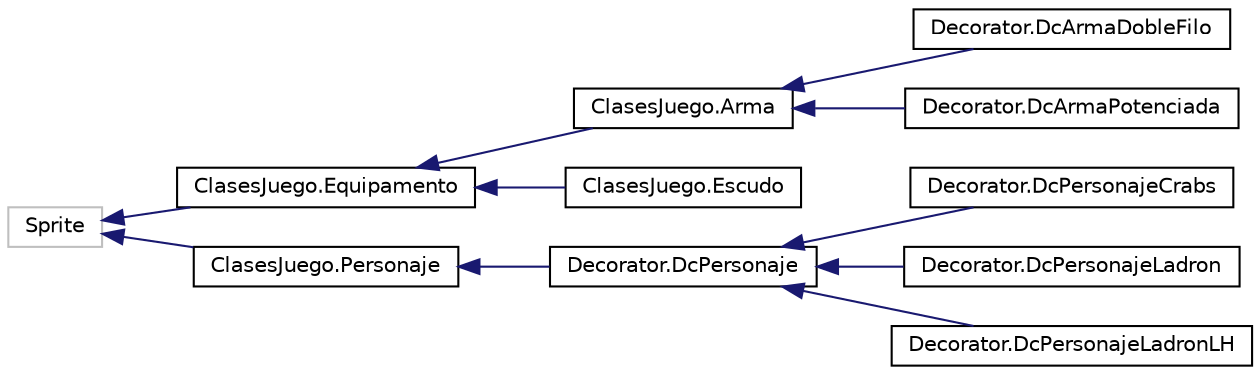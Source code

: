 digraph "Graphical Class Hierarchy"
{
 // LATEX_PDF_SIZE
  edge [fontname="Helvetica",fontsize="10",labelfontname="Helvetica",labelfontsize="10"];
  node [fontname="Helvetica",fontsize="10",shape=record];
  rankdir="LR";
  Node9 [label="Sprite",height=0.2,width=0.4,color="grey75", fillcolor="white", style="filled",tooltip=" "];
  Node9 -> Node0 [dir="back",color="midnightblue",fontsize="10",style="solid",fontname="Helvetica"];
  Node0 [label="ClasesJuego.Equipamento",height=0.2,width=0.4,color="black", fillcolor="white", style="filled",URL="$class_clases_juego_1_1_equipamento.html",tooltip=" "];
  Node0 -> Node1 [dir="back",color="midnightblue",fontsize="10",style="solid",fontname="Helvetica"];
  Node1 [label="ClasesJuego.Arma",height=0.2,width=0.4,color="black", fillcolor="white", style="filled",URL="$class_clases_juego_1_1_arma.html",tooltip=" "];
  Node1 -> Node2 [dir="back",color="midnightblue",fontsize="10",style="solid",fontname="Helvetica"];
  Node2 [label="Decorator.DcArmaDobleFilo",height=0.2,width=0.4,color="black", fillcolor="white", style="filled",URL="$class_decorator_1_1_dc_arma_doble_filo.html",tooltip=" "];
  Node1 -> Node3 [dir="back",color="midnightblue",fontsize="10",style="solid",fontname="Helvetica"];
  Node3 [label="Decorator.DcArmaPotenciada",height=0.2,width=0.4,color="black", fillcolor="white", style="filled",URL="$class_decorator_1_1_dc_arma_potenciada.html",tooltip=" "];
  Node0 -> Node4 [dir="back",color="midnightblue",fontsize="10",style="solid",fontname="Helvetica"];
  Node4 [label="ClasesJuego.Escudo",height=0.2,width=0.4,color="black", fillcolor="white", style="filled",URL="$class_clases_juego_1_1_escudo.html",tooltip=" "];
  Node9 -> Node15 [dir="back",color="midnightblue",fontsize="10",style="solid",fontname="Helvetica"];
  Node15 [label="ClasesJuego.Personaje",height=0.2,width=0.4,color="black", fillcolor="white", style="filled",URL="$class_clases_juego_1_1_personaje.html",tooltip=" "];
  Node15 -> Node16 [dir="back",color="midnightblue",fontsize="10",style="solid",fontname="Helvetica"];
  Node16 [label="Decorator.DcPersonaje",height=0.2,width=0.4,color="black", fillcolor="white", style="filled",URL="$class_decorator_1_1_dc_personaje.html",tooltip=" "];
  Node16 -> Node17 [dir="back",color="midnightblue",fontsize="10",style="solid",fontname="Helvetica"];
  Node17 [label="Decorator.DcPersonajeCrabs",height=0.2,width=0.4,color="black", fillcolor="white", style="filled",URL="$class_decorator_1_1_dc_personaje_crabs.html",tooltip=" "];
  Node16 -> Node18 [dir="back",color="midnightblue",fontsize="10",style="solid",fontname="Helvetica"];
  Node18 [label="Decorator.DcPersonajeLadron",height=0.2,width=0.4,color="black", fillcolor="white", style="filled",URL="$class_decorator_1_1_dc_personaje_ladron.html",tooltip=" "];
  Node16 -> Node19 [dir="back",color="midnightblue",fontsize="10",style="solid",fontname="Helvetica"];
  Node19 [label="Decorator.DcPersonajeLadronLH",height=0.2,width=0.4,color="black", fillcolor="white", style="filled",URL="$class_decorator_1_1_dc_personaje_ladron_l_h.html",tooltip=" "];
}
